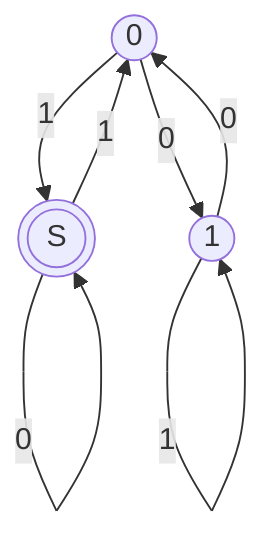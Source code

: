 flowchart TD
    5s(((S)))
    50((0))
    51((1))
    5s -->|0| 5s
    5s -->|1| 50 -->|1| 5s
    50 -->|0| 51 -->|0| 50
    51 -->|1| 51